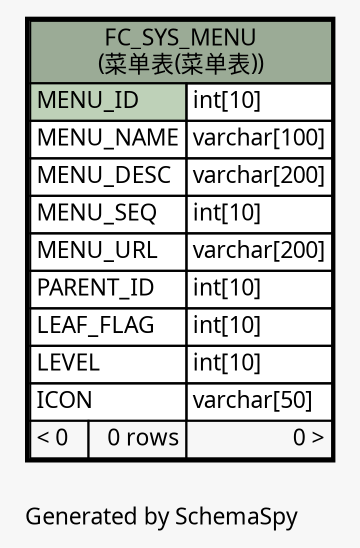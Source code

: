 // dot 2.26.0 on Linux 2.6.32-504.3.3.el6.x86_64
// SchemaSpy rev Unknown
digraph "oneDegreeRelationshipsDiagram" {
  graph [
    rankdir="RL"
    bgcolor="#f7f7f7"
    label="\nGenerated by SchemaSpy"
    labeljust="l"
    nodesep="0.18"
    ranksep="0.46"
    fontname="Microsoft YaHei"
    fontsize="11"
  ];
  node [
    fontname="Microsoft YaHei"
    fontsize="11"
    shape="plaintext"
  ];
  edge [
    arrowsize="0.8"
  ];
  "FC_SYS_MENU" [
    label=<
    <TABLE BORDER="2" CELLBORDER="1" CELLSPACING="0" BGCOLOR="#ffffff">
      <TR><TD COLSPAN="3" BGCOLOR="#9bab96" ALIGN="CENTER">FC_SYS_MENU<br/>(菜单表(菜单表))</TD></TR>
      <TR><TD PORT="MENU_ID" COLSPAN="2" BGCOLOR="#bed1b8" ALIGN="LEFT">MENU_ID</TD><TD PORT="MENU_ID.type" ALIGN="LEFT">int[10]</TD></TR>
      <TR><TD PORT="MENU_NAME" COLSPAN="2" ALIGN="LEFT">MENU_NAME</TD><TD PORT="MENU_NAME.type" ALIGN="LEFT">varchar[100]</TD></TR>
      <TR><TD PORT="MENU_DESC" COLSPAN="2" ALIGN="LEFT">MENU_DESC</TD><TD PORT="MENU_DESC.type" ALIGN="LEFT">varchar[200]</TD></TR>
      <TR><TD PORT="MENU_SEQ" COLSPAN="2" ALIGN="LEFT">MENU_SEQ</TD><TD PORT="MENU_SEQ.type" ALIGN="LEFT">int[10]</TD></TR>
      <TR><TD PORT="MENU_URL" COLSPAN="2" ALIGN="LEFT">MENU_URL</TD><TD PORT="MENU_URL.type" ALIGN="LEFT">varchar[200]</TD></TR>
      <TR><TD PORT="PARENT_ID" COLSPAN="2" ALIGN="LEFT">PARENT_ID</TD><TD PORT="PARENT_ID.type" ALIGN="LEFT">int[10]</TD></TR>
      <TR><TD PORT="LEAF_FLAG" COLSPAN="2" ALIGN="LEFT">LEAF_FLAG</TD><TD PORT="LEAF_FLAG.type" ALIGN="LEFT">int[10]</TD></TR>
      <TR><TD PORT="LEVEL" COLSPAN="2" ALIGN="LEFT">LEVEL</TD><TD PORT="LEVEL.type" ALIGN="LEFT">int[10]</TD></TR>
      <TR><TD PORT="ICON" COLSPAN="2" ALIGN="LEFT">ICON</TD><TD PORT="ICON.type" ALIGN="LEFT">varchar[50]</TD></TR>
      <TR><TD ALIGN="LEFT" BGCOLOR="#f7f7f7">&lt; 0</TD><TD ALIGN="RIGHT" BGCOLOR="#f7f7f7">0 rows</TD><TD ALIGN="RIGHT" BGCOLOR="#f7f7f7">0 &gt;</TD></TR>
    </TABLE>>
    URL="FC_SYS_MENU.html"
    tooltip="FC_SYS_MENU"
  ];
}
